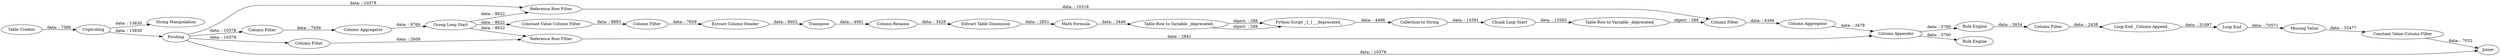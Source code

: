 digraph {
	"44391030946559407_3" [label="Table Creator"]
	"44391030946559407_20" [label="Column Filter"]
	"44391030946559407_49" [label="Rule Engine"]
	"44391030946559407_50" [label="Column Filter"]
	"44391030946559407_48" [label="Column Filter"]
	"44391030946559407_62" [label="Reference Row Filter"]
	"44391030946559407_45" [label="Column Aggregator"]
	"44391030946559407_22" [label="Chunk Loop Start"]
	"6428297035020747823_30" [label="Column Filter"]
	"6428297035020747823_15" [label="Column Rename"]
	"44391030946559407_5" [label="String Manipulation"]
	"44391030946559407_64" [label="Missing Value"]
	"44391030946559407_6" [label=Pivoting]
	"6428297035020747823_25" [label="Extract Table Dimension"]
	"44391030946559407_54" [label="Rule Engine"]
	"6428297035020747823_28" [label="Math Formula"]
	"44391030946559407_66" [label=Joiner]
	"44391030946559407_4" [label=Unpivoting]
	"44391030946559407_47" [label="Collection to String"]
	"44391030946559407_60" [label="Group Loop Start"]
	"6428297035020747823_13" [label=Transpose]
	"44391030946559407_16" [label="Table Row to Variable _deprecated_"]
	"44391030946559407_52" [label="Constant Value Column Filter"]
	"6428297035020747823_7" [label="Extract Column Header"]
	"44391030946559407_12" [label="Python Script _1_1_ _deprecated_"]
	"44391030946559407_44" [label="Column Appender"]
	"44391030946559407_46" [label="Loop End _Column Append_"]
	"44391030946559407_43" [label="Column Filter"]
	"44391030946559407_56" [label="Column Aggregator"]
	"6428297035020747823_26" [label="Table Row to Variable _deprecated_"]
	"6428297035020747823_29" [label="Constant Value Column Filter"]
	"44391030946559407_63" [label="Reference Row Filter"]
	"44391030946559407_61" [label="Loop End"]
	"6428297035020747823_13" -> "6428297035020747823_15" [label="data: : 4061"]
	"44391030946559407_44" -> "44391030946559407_54" [label="data: : 5760"]
	"44391030946559407_63" -> "44391030946559407_44" [label="data: : 2841"]
	"44391030946559407_60" -> "6428297035020747823_29" [label="data: : 8622"]
	"44391030946559407_61" -> "44391030946559407_64" [label="data: : 70571"]
	"44391030946559407_64" -> "44391030946559407_52" [label="data: : 32477"]
	"44391030946559407_6" -> "44391030946559407_43" [label="data: : 10379"]
	"44391030946559407_52" -> "44391030946559407_66" [label="data: : 7032"]
	"44391030946559407_3" -> "44391030946559407_4" [label="data: : 7386"]
	"44391030946559407_50" -> "44391030946559407_46" [label="data: : 2438"]
	"6428297035020747823_26" -> "44391030946559407_12" [label="object: : 288"]
	"44391030946559407_22" -> "44391030946559407_16" [label="data: : 13563"]
	"6428297035020747823_28" -> "6428297035020747823_26" [label="data: : 3446"]
	"44391030946559407_12" -> "44391030946559407_47" [label="data: : 4496"]
	"6428297035020747823_26" -> "44391030946559407_12" [label="object: : 288"]
	"44391030946559407_6" -> "44391030946559407_66" [label="data: : 10379"]
	"44391030946559407_6" -> "44391030946559407_48" [label="data: : 10379"]
	"44391030946559407_4" -> "44391030946559407_5" [label="data: : 13830"]
	"44391030946559407_60" -> "44391030946559407_62" [label="data: : 8622"]
	"44391030946559407_45" -> "44391030946559407_44" [label="data: : 3478"]
	"44391030946559407_16" -> "44391030946559407_20" [label="object: : 288"]
	"6428297035020747823_30" -> "6428297035020747823_7" [label="data: : 7659"]
	"6428297035020747823_25" -> "6428297035020747823_28" [label="data: : 2831"]
	"44391030946559407_4" -> "44391030946559407_6" [label="data: : 13830"]
	"6428297035020747823_29" -> "6428297035020747823_30" [label="data: : 8893"]
	"44391030946559407_6" -> "44391030946559407_62" [label="data: : 10379"]
	"44391030946559407_48" -> "44391030946559407_63" [label="data: : 2609"]
	"44391030946559407_56" -> "44391030946559407_60" [label="data: : 9769"]
	"44391030946559407_60" -> "44391030946559407_63" [label="data: : 8622"]
	"6428297035020747823_7" -> "6428297035020747823_13" [label="data: : 6602"]
	"44391030946559407_43" -> "44391030946559407_56" [label="data: : 7659"]
	"44391030946559407_46" -> "44391030946559407_61" [label="data: : 31097"]
	"44391030946559407_20" -> "44391030946559407_45" [label="data: : 6396"]
	"44391030946559407_47" -> "44391030946559407_22" [label="data: : 14391"]
	"44391030946559407_54" -> "44391030946559407_50" [label="data: : 5834"]
	"6428297035020747823_15" -> "6428297035020747823_25" [label="data: : 3428"]
	"44391030946559407_44" -> "44391030946559407_49" [label="data: : 5760"]
	"44391030946559407_62" -> "44391030946559407_20" [label="data: : 10318"]
	rankdir=LR
}
